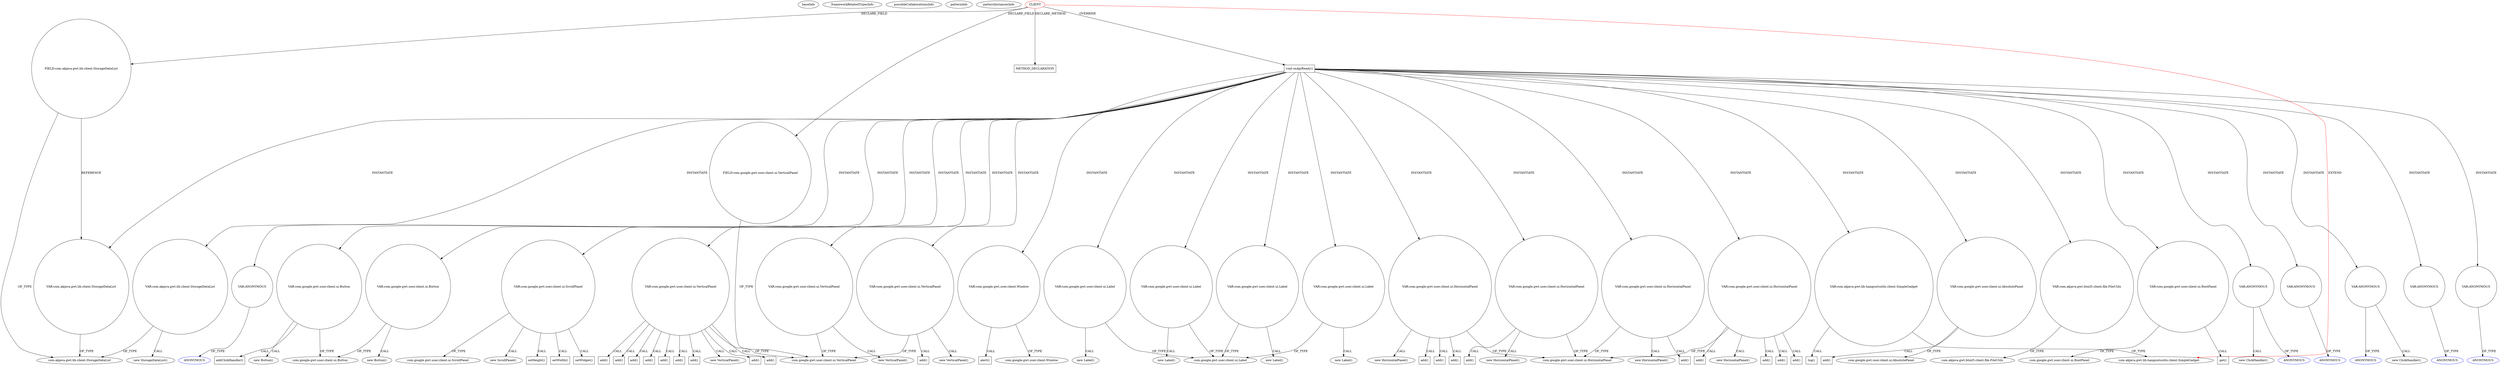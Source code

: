 digraph {
baseInfo[graphId=1639,category="pattern",isAnonymous=false,possibleRelation=false]
frameworkRelatedTypesInfo[0="com.akjava.gwt.lib.hangoutsutils.client.SimpleGadget"]
possibleCollaborationsInfo[]
patternInfo[frequency=2.0,patternRootClient=0]
patternInstancesInfo[0="akjava-GWT-Hangouts~/akjava-GWT-Hangouts/GWT-Hangouts-master/apps/easyoverlay/src/com/akjava/gwt/hangout/easyoverlay/client/EasyOverlay.java~EasyOverlay~492",1="akjava-GWT-Hangouts~/akjava-GWT-Hangouts/GWT-Hangouts-master/apps/sound-player/src/com/akjava/gwt/hangout/soundplayer/client/HangoutSoundPlayer.java~HangoutSoundPlayer~561"]
531[label="new ScrollPanel()",vertexType="CONSTRUCTOR_CALL",isFrameworkType=false]
532[label="VAR:com.google.gwt.user.client.ui.ScrollPanel",vertexType="VARIABLE_EXPRESION",isFrameworkType=false,shape=circle]
535[label="setHeight()",vertexType="INSIDE_CALL",isFrameworkType=false,shape=box]
537[label="setWidth()",vertexType="INSIDE_CALL",isFrameworkType=false,shape=box]
541[label="setWidget()",vertexType="INSIDE_CALL",isFrameworkType=false,shape=box]
533[label="com.google.gwt.user.client.ui.ScrollPanel",vertexType="FRAMEWORK_CLASS_TYPE",isFrameworkType=false]
31[label="void onApiReady()",vertexType="OVERRIDING_METHOD_DECLARATION",isFrameworkType=false,shape=box]
0[label="CLIENT",vertexType="ROOT_CLIENT_CLASS_DECLARATION",isFrameworkType=false,color=red]
379[label="VAR:com.google.gwt.user.client.Window",vertexType="VARIABLE_EXPRESION",isFrameworkType=false,shape=circle]
333[label="VAR:ANONYMOUS",vertexType="VARIABLE_EXPRESION",isFrameworkType=false,shape=circle]
332[label="new ClickHandler()",vertexType="CONSTRUCTOR_CALL",isFrameworkType=false]
421[label="VAR:ANONYMOUS",vertexType="VARIABLE_EXPRESION",isFrameworkType=false,shape=circle]
420[label="new ClickHandler()",vertexType="CONSTRUCTOR_CALL",isFrameworkType=false]
317[label="VAR:ANONYMOUS",vertexType="VARIABLE_EXPRESION",isFrameworkType=false,shape=circle]
212[label="VAR:ANONYMOUS",vertexType="VARIABLE_EXPRESION",isFrameworkType=false,shape=circle]
159[label="VAR:ANONYMOUS",vertexType="VARIABLE_EXPRESION",isFrameworkType=false,shape=circle]
408[label="VAR:ANONYMOUS",vertexType="VARIABLE_EXPRESION",isFrameworkType=false,shape=circle]
59[label="VAR:com.google.gwt.user.client.ui.Button",vertexType="VARIABLE_EXPRESION",isFrameworkType=false,shape=circle]
471[label="VAR:com.google.gwt.user.client.ui.Button",vertexType="VARIABLE_EXPRESION",isFrameworkType=false,shape=circle]
380[label="alert()",vertexType="INSIDE_CALL",isFrameworkType=false,shape=box]
570[label="METHOD_DECLARATION",vertexType="CLIENT_METHOD_DECLARATION",isFrameworkType=false,shape=box]
422[label="ANONYMOUS",vertexType="REFERENCE_ANONYMOUS_DECLARATION",isFrameworkType=false,color=blue]
409[label="ANONYMOUS",vertexType="REFERENCE_ANONYMOUS_DECLARATION",isFrameworkType=false,color=blue]
334[label="ANONYMOUS",vertexType="REFERENCE_ANONYMOUS_DECLARATION",isFrameworkType=false,color=blue]
160[label="ANONYMOUS",vertexType="REFERENCE_ANONYMOUS_DECLARATION",isFrameworkType=false,color=blue]
318[label="ANONYMOUS",vertexType="REFERENCE_ANONYMOUS_DECLARATION",isFrameworkType=false,color=blue]
213[label="ANONYMOUS",vertexType="REFERENCE_ANONYMOUS_DECLARATION",isFrameworkType=false,color=blue]
33[label="VAR:com.akjava.gwt.lib.client.StorageDataList",vertexType="VARIABLE_EXPRESION",isFrameworkType=false,shape=circle]
32[label="new StorageDataList()",vertexType="CONSTRUCTOR_CALL",isFrameworkType=false]
361[label="VAR:com.akjava.gwt.lib.client.StorageDataList",vertexType="VARIABLE_EXPRESION",isFrameworkType=false,shape=circle]
42[label="VAR:com.google.gwt.user.client.ui.VerticalPanel",vertexType="VARIABLE_EXPRESION",isFrameworkType=false,shape=circle]
7[label="com.google.gwt.user.client.ui.VerticalPanel",vertexType="FRAMEWORK_CLASS_TYPE",isFrameworkType=false]
57[label="add()",vertexType="INSIDE_CALL",isFrameworkType=false,shape=box]
396[label="add()",vertexType="INSIDE_CALL",isFrameworkType=false,shape=box]
93[label="add()",vertexType="INSIDE_CALL",isFrameworkType=false,shape=box]
394[label="add()",vertexType="INSIDE_CALL",isFrameworkType=false,shape=box]
88[label="add()",vertexType="INSIDE_CALL",isFrameworkType=false,shape=box]
148[label="add()",vertexType="INSIDE_CALL",isFrameworkType=false,shape=box]
252[label="add()",vertexType="INSIDE_CALL",isFrameworkType=false,shape=box]
529[label="VAR:com.google.gwt.user.client.ui.VerticalPanel",vertexType="VARIABLE_EXPRESION",isFrameworkType=false,shape=circle]
238[label="add()",vertexType="INSIDE_CALL",isFrameworkType=false,shape=box]
524[label="VAR:com.google.gwt.user.client.ui.VerticalPanel",vertexType="VARIABLE_EXPRESION",isFrameworkType=false,shape=circle]
347[label="add()",vertexType="INSIDE_CALL",isFrameworkType=false,shape=box]
539[label="add()",vertexType="INSIDE_CALL",isFrameworkType=false,shape=box]
1[label="com.akjava.gwt.lib.hangoutsutils.client.SimpleGadget",vertexType="FRAMEWORK_CLASS_TYPE",isFrameworkType=false]
84[label="VAR:com.akjava.gwt.lib.hangoutsutils.client.SimpleGadget",vertexType="VARIABLE_EXPRESION",isFrameworkType=false,shape=circle]
26[label="com.akjava.gwt.lib.client.StorageDataList",vertexType="FRAMEWORK_CLASS_TYPE",isFrameworkType=false]
58[label="new Button()",vertexType="CONSTRUCTOR_CALL",isFrameworkType=false]
470[label="new Button()",vertexType="CONSTRUCTOR_CALL",isFrameworkType=false]
108[label="VAR:com.google.gwt.user.client.ui.Label",vertexType="VARIABLE_EXPRESION",isFrameworkType=false,shape=circle]
107[label="new Label()",vertexType="CONSTRUCTOR_CALL",isFrameworkType=false]
109[label="com.google.gwt.user.client.ui.Label",vertexType="FRAMEWORK_CLASS_TYPE",isFrameworkType=false]
126[label="VAR:com.google.gwt.user.client.ui.Label",vertexType="VARIABLE_EXPRESION",isFrameworkType=false,shape=circle]
125[label="new Label()",vertexType="CONSTRUCTOR_CALL",isFrameworkType=false]
207[label="VAR:com.google.gwt.user.client.ui.Label",vertexType="VARIABLE_EXPRESION",isFrameworkType=false,shape=circle]
206[label="new Label()",vertexType="CONSTRUCTOR_CALL",isFrameworkType=false]
165[label="VAR:com.google.gwt.user.client.ui.Label",vertexType="VARIABLE_EXPRESION",isFrameworkType=false,shape=circle]
164[label="new Label()",vertexType="CONSTRUCTOR_CALL",isFrameworkType=false]
391[label="VAR:com.google.gwt.user.client.ui.HorizontalPanel",vertexType="VARIABLE_EXPRESION",isFrameworkType=false,shape=circle]
51[label="com.google.gwt.user.client.ui.HorizontalPanel",vertexType="FRAMEWORK_CLASS_TYPE",isFrameworkType=false]
390[label="new HorizontalPanel()",vertexType="CONSTRUCTOR_CALL",isFrameworkType=false]
450[label="add()",vertexType="INSIDE_CALL",isFrameworkType=false,shape=box]
469[label="add()",vertexType="INSIDE_CALL",isFrameworkType=false,shape=box]
90[label="VAR:com.google.gwt.user.client.ui.HorizontalPanel",vertexType="VARIABLE_EXPRESION",isFrameworkType=false,shape=circle]
89[label="new HorizontalPanel()",vertexType="CONSTRUCTOR_CALL",isFrameworkType=false]
522[label="add()",vertexType="INSIDE_CALL",isFrameworkType=false,shape=box]
434[label="add()",vertexType="INSIDE_CALL",isFrameworkType=false,shape=box]
106[label="add()",vertexType="INSIDE_CALL",isFrameworkType=false,shape=box]
388[label="VAR:com.google.gwt.user.client.ui.HorizontalPanel",vertexType="VARIABLE_EXPRESION",isFrameworkType=false,shape=circle]
387[label="new HorizontalPanel()",vertexType="CONSTRUCTOR_CALL",isFrameworkType=false]
400[label="add()",vertexType="INSIDE_CALL",isFrameworkType=false,shape=box]
122[label="add()",vertexType="INSIDE_CALL",isFrameworkType=false,shape=box]
50[label="VAR:com.google.gwt.user.client.ui.HorizontalPanel",vertexType="VARIABLE_EXPRESION",isFrameworkType=false,shape=circle]
49[label="new HorizontalPanel()",vertexType="CONSTRUCTOR_CALL",isFrameworkType=false]
140[label="add()",vertexType="INSIDE_CALL",isFrameworkType=false,shape=box]
62[label="add()",vertexType="INSIDE_CALL",isFrameworkType=false,shape=box]
64[label="addClickHandler()",vertexType="INSIDE_CALL",isFrameworkType=false,shape=box]
369[label="log()",vertexType="INSIDE_CALL",isFrameworkType=false,shape=box]
69[label="VAR:com.google.gwt.user.client.ui.AbsolutePanel",vertexType="VARIABLE_EXPRESION",isFrameworkType=false,shape=circle]
70[label="add()",vertexType="INSIDE_CALL",isFrameworkType=false,shape=box]
71[label="com.google.gwt.user.client.ui.AbsolutePanel",vertexType="FRAMEWORK_CLASS_TYPE",isFrameworkType=false]
6[label="FIELD:com.google.gwt.user.client.ui.VerticalPanel",vertexType="FIELD_DECLARATION",isFrameworkType=false,shape=circle]
523[label="new VerticalPanel()",vertexType="CONSTRUCTOR_CALL",isFrameworkType=false]
41[label="new VerticalPanel()",vertexType="CONSTRUCTOR_CALL",isFrameworkType=false]
528[label="new VerticalPanel()",vertexType="CONSTRUCTOR_CALL",isFrameworkType=false]
9[label="com.google.gwt.user.client.ui.Button",vertexType="FRAMEWORK_CLASS_TYPE",isFrameworkType=false]
25[label="FIELD:com.akjava.gwt.lib.client.StorageDataList",vertexType="FIELD_DECLARATION",isFrameworkType=false,shape=circle]
381[label="com.google.gwt.user.client.Window",vertexType="FRAMEWORK_CLASS_TYPE",isFrameworkType=false]
77[label="VAR:com.akjava.gwt.html5.client.file.FileUtils",vertexType="VARIABLE_EXPRESION",isFrameworkType=false,shape=circle]
79[label="com.akjava.gwt.html5.client.file.FileUtils",vertexType="FRAMEWORK_CLASS_TYPE",isFrameworkType=false]
72[label="VAR:com.google.gwt.user.client.ui.RootPanel",vertexType="VARIABLE_EXPRESION",isFrameworkType=false,shape=circle]
74[label="com.google.gwt.user.client.ui.RootPanel",vertexType="FRAMEWORK_CLASS_TYPE",isFrameworkType=false]
73[label="get()",vertexType="INSIDE_CALL",isFrameworkType=false,shape=box]
31->532[label="INSTANTIATE"]
31->84[label="INSTANTIATE"]
126->125[label="CALL"]
42->7[label="OF_TYPE"]
108->107[label="CALL"]
33->32[label="CALL"]
532->535[label="CALL"]
361->26[label="OF_TYPE"]
529->7[label="OF_TYPE"]
31->77[label="INSTANTIATE"]
333->334[label="OF_TYPE"]
31->524[label="INSTANTIATE"]
471->9[label="OF_TYPE"]
31->126[label="INSTANTIATE"]
31->408[label="INSTANTIATE"]
31->50[label="INSTANTIATE"]
471->470[label="CALL"]
42->394[label="CALL"]
90->140[label="CALL"]
388->51[label="OF_TYPE"]
90->51[label="OF_TYPE"]
25->26[label="OF_TYPE"]
69->70[label="CALL"]
207->109[label="OF_TYPE"]
532->531[label="CALL"]
31->165[label="INSTANTIATE"]
31->529[label="INSTANTIATE"]
165->164[label="CALL"]
31->471[label="INSTANTIATE"]
31->317[label="INSTANTIATE"]
31->69[label="INSTANTIATE"]
379->381[label="OF_TYPE"]
421->420[label="CALL"]
31->90[label="INSTANTIATE"]
391->469[label="CALL"]
207->206[label="CALL"]
50->49[label="CALL"]
42->41[label="CALL"]
59->64[label="CALL"]
126->109[label="OF_TYPE"]
50->62[label="CALL"]
33->26[label="OF_TYPE"]
31->212[label="INSTANTIATE"]
379->380[label="CALL"]
42->93[label="CALL"]
108->109[label="OF_TYPE"]
524->523[label="CALL"]
59->58[label="CALL"]
42->88[label="CALL"]
388->400[label="CALL"]
159->160[label="OF_TYPE"]
77->79[label="OF_TYPE"]
317->318[label="OF_TYPE"]
212->213[label="OF_TYPE"]
42->347[label="CALL"]
31->333[label="INSTANTIATE"]
31->33[label="INSTANTIATE"]
31->421[label="INSTANTIATE"]
391->450[label="CALL"]
25->361[label="REFERENCE"]
31->108[label="INSTANTIATE"]
72->74[label="OF_TYPE"]
31->391[label="INSTANTIATE"]
84->1[label="OF_TYPE"]
0->31[label="OVERRIDE"]
59->9[label="OF_TYPE"]
31->388[label="INSTANTIATE"]
42->238[label="CALL"]
90->89[label="CALL"]
391->390[label="CALL"]
31->361[label="INSTANTIATE"]
333->332[label="CALL"]
408->409[label="OF_TYPE"]
6->7[label="OF_TYPE"]
0->6[label="DECLARE_FIELD"]
524->539[label="CALL"]
421->422[label="OF_TYPE"]
391->522[label="CALL"]
0->570[label="DECLARE_METHOD"]
524->7[label="OF_TYPE"]
391->434[label="CALL"]
42->57[label="CALL"]
0->25[label="DECLARE_FIELD"]
72->73[label="CALL"]
90->122[label="CALL"]
42->148[label="CALL"]
532->541[label="CALL"]
532->533[label="OF_TYPE"]
31->42[label="INSTANTIATE"]
31->72[label="INSTANTIATE"]
0->1[label="EXTEND",color=red]
90->106[label="CALL"]
50->51[label="OF_TYPE"]
165->109[label="OF_TYPE"]
31->59[label="INSTANTIATE"]
42->396[label="CALL"]
532->537[label="CALL"]
31->159[label="INSTANTIATE"]
42->252[label="CALL"]
84->369[label="CALL"]
529->528[label="CALL"]
31->379[label="INSTANTIATE"]
391->51[label="OF_TYPE"]
31->207[label="INSTANTIATE"]
69->71[label="OF_TYPE"]
388->387[label="CALL"]
}
